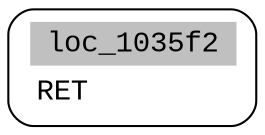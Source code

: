 digraph asm_graph {
1941 [
shape="Mrecord" fontname="Courier New"label =<<table border="0" cellborder="0" cellpadding="3"><tr><td align="center" colspan="2" bgcolor="grey">loc_1035f2</td></tr><tr><td align="left">RET        </td></tr></table>> ];
}